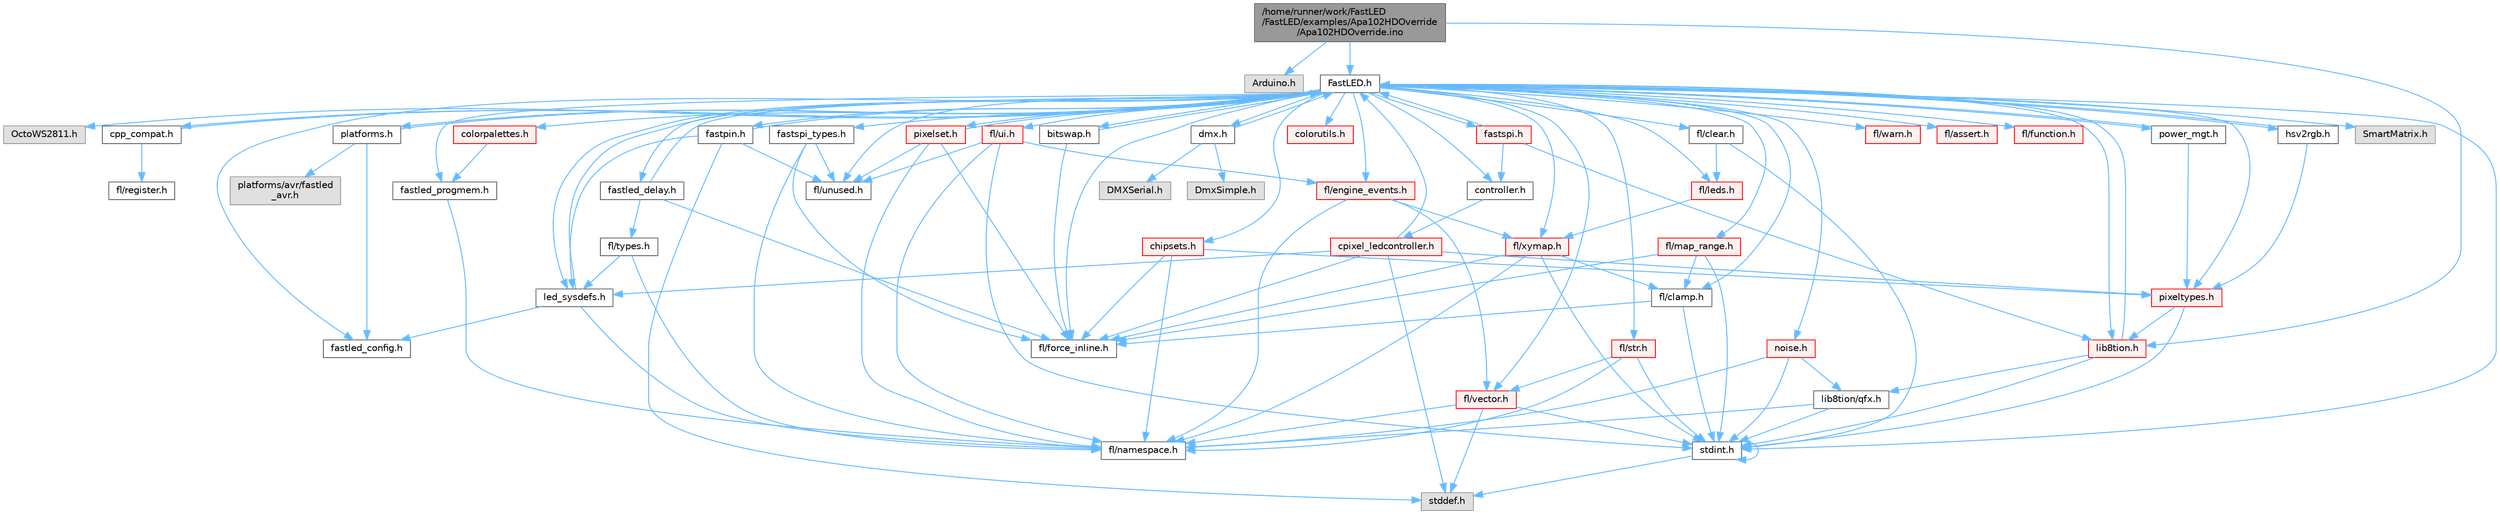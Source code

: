 digraph "/home/runner/work/FastLED/FastLED/examples/Apa102HDOverride/Apa102HDOverride.ino"
{
 // INTERACTIVE_SVG=YES
 // LATEX_PDF_SIZE
  bgcolor="transparent";
  edge [fontname=Helvetica,fontsize=10,labelfontname=Helvetica,labelfontsize=10];
  node [fontname=Helvetica,fontsize=10,shape=box,height=0.2,width=0.4];
  Node1 [id="Node000001",label="/home/runner/work/FastLED\l/FastLED/examples/Apa102HDOverride\l/Apa102HDOverride.ino",height=0.2,width=0.4,color="gray40", fillcolor="grey60", style="filled", fontcolor="black",tooltip=" "];
  Node1 -> Node2 [id="edge1_Node000001_Node000002",color="steelblue1",style="solid",tooltip=" "];
  Node2 [id="Node000002",label="Arduino.h",height=0.2,width=0.4,color="grey60", fillcolor="#E0E0E0", style="filled",tooltip=" "];
  Node1 -> Node3 [id="edge2_Node000001_Node000003",color="steelblue1",style="solid",tooltip=" "];
  Node3 [id="Node000003",label="FastLED.h",height=0.2,width=0.4,color="grey40", fillcolor="white", style="filled",URL="$db/d97/_fast_l_e_d_8h.html",tooltip="central include file for FastLED, defines the CFastLED class/object"];
  Node3 -> Node4 [id="edge3_Node000003_Node000004",color="steelblue1",style="solid",tooltip=" "];
  Node4 [id="Node000004",label="stdint.h",height=0.2,width=0.4,color="grey40", fillcolor="white", style="filled",URL="$df/dd8/stdint_8h.html",tooltip=" "];
  Node4 -> Node5 [id="edge4_Node000004_Node000005",color="steelblue1",style="solid",tooltip=" "];
  Node5 [id="Node000005",label="stddef.h",height=0.2,width=0.4,color="grey60", fillcolor="#E0E0E0", style="filled",tooltip=" "];
  Node4 -> Node4 [id="edge5_Node000004_Node000004",color="steelblue1",style="solid",tooltip=" "];
  Node3 -> Node6 [id="edge6_Node000003_Node000006",color="steelblue1",style="solid",tooltip=" "];
  Node6 [id="Node000006",label="SmartMatrix.h",height=0.2,width=0.4,color="grey60", fillcolor="#E0E0E0", style="filled",tooltip=" "];
  Node3 -> Node7 [id="edge7_Node000003_Node000007",color="steelblue1",style="solid",tooltip=" "];
  Node7 [id="Node000007",label="OctoWS2811.h",height=0.2,width=0.4,color="grey60", fillcolor="#E0E0E0", style="filled",tooltip=" "];
  Node3 -> Node8 [id="edge8_Node000003_Node000008",color="steelblue1",style="solid",tooltip=" "];
  Node8 [id="Node000008",label="fl/force_inline.h",height=0.2,width=0.4,color="grey40", fillcolor="white", style="filled",URL="$d4/d64/force__inline_8h.html",tooltip=" "];
  Node3 -> Node9 [id="edge9_Node000003_Node000009",color="steelblue1",style="solid",tooltip=" "];
  Node9 [id="Node000009",label="cpp_compat.h",height=0.2,width=0.4,color="grey40", fillcolor="white", style="filled",URL="$d9/d13/cpp__compat_8h.html",tooltip="Compatibility functions based on C++ version."];
  Node9 -> Node3 [id="edge10_Node000009_Node000003",color="steelblue1",style="solid",tooltip=" "];
  Node9 -> Node10 [id="edge11_Node000009_Node000010",color="steelblue1",style="solid",tooltip=" "];
  Node10 [id="Node000010",label="fl/register.h",height=0.2,width=0.4,color="grey40", fillcolor="white", style="filled",URL="$df/d80/register_8h.html",tooltip=" "];
  Node3 -> Node11 [id="edge12_Node000003_Node000011",color="steelblue1",style="solid",tooltip=" "];
  Node11 [id="Node000011",label="fastled_config.h",height=0.2,width=0.4,color="grey40", fillcolor="white", style="filled",URL="$d5/d11/fastled__config_8h.html",tooltip="Contains definitions that can be used to configure FastLED at compile time."];
  Node3 -> Node12 [id="edge13_Node000003_Node000012",color="steelblue1",style="solid",tooltip=" "];
  Node12 [id="Node000012",label="led_sysdefs.h",height=0.2,width=0.4,color="grey40", fillcolor="white", style="filled",URL="$d9/d3e/led__sysdefs_8h.html",tooltip="Determines which platform system definitions to include."];
  Node12 -> Node3 [id="edge14_Node000012_Node000003",color="steelblue1",style="solid",tooltip=" "];
  Node12 -> Node11 [id="edge15_Node000012_Node000011",color="steelblue1",style="solid",tooltip=" "];
  Node12 -> Node13 [id="edge16_Node000012_Node000013",color="steelblue1",style="solid",tooltip=" "];
  Node13 [id="Node000013",label="fl/namespace.h",height=0.2,width=0.4,color="grey40", fillcolor="white", style="filled",URL="$df/d2a/namespace_8h.html",tooltip="Implements the FastLED namespace macros."];
  Node3 -> Node14 [id="edge17_Node000003_Node000014",color="steelblue1",style="solid",tooltip=" "];
  Node14 [id="Node000014",label="fastled_delay.h",height=0.2,width=0.4,color="grey40", fillcolor="white", style="filled",URL="$d0/da8/fastled__delay_8h.html",tooltip="Utility functions and classes for managing delay cycles."];
  Node14 -> Node3 [id="edge18_Node000014_Node000003",color="steelblue1",style="solid",tooltip=" "];
  Node14 -> Node15 [id="edge19_Node000014_Node000015",color="steelblue1",style="solid",tooltip=" "];
  Node15 [id="Node000015",label="fl/types.h",height=0.2,width=0.4,color="grey40", fillcolor="white", style="filled",URL="$d7/da1/fl_2types_8h.html",tooltip=" "];
  Node15 -> Node13 [id="edge20_Node000015_Node000013",color="steelblue1",style="solid",tooltip=" "];
  Node15 -> Node12 [id="edge21_Node000015_Node000012",color="steelblue1",style="solid",tooltip=" "];
  Node14 -> Node8 [id="edge22_Node000014_Node000008",color="steelblue1",style="solid",tooltip=" "];
  Node3 -> Node16 [id="edge23_Node000003_Node000016",color="steelblue1",style="solid",tooltip=" "];
  Node16 [id="Node000016",label="bitswap.h",height=0.2,width=0.4,color="grey40", fillcolor="white", style="filled",URL="$de/ded/bitswap_8h.html",tooltip="Functions for doing a rotation of bits/bytes used by parallel output."];
  Node16 -> Node3 [id="edge24_Node000016_Node000003",color="steelblue1",style="solid",tooltip=" "];
  Node16 -> Node8 [id="edge25_Node000016_Node000008",color="steelblue1",style="solid",tooltip=" "];
  Node3 -> Node17 [id="edge26_Node000003_Node000017",color="steelblue1",style="solid",tooltip=" "];
  Node17 [id="Node000017",label="controller.h",height=0.2,width=0.4,color="grey40", fillcolor="white", style="filled",URL="$d2/dd9/controller_8h.html",tooltip="deprecated: base definitions used by led controllers for writing out led data"];
  Node17 -> Node18 [id="edge27_Node000017_Node000018",color="steelblue1",style="solid",tooltip=" "];
  Node18 [id="Node000018",label="cpixel_ledcontroller.h",height=0.2,width=0.4,color="red", fillcolor="#FFF0F0", style="filled",URL="$d9/d57/cpixel__ledcontroller_8h.html",tooltip="defines the templated version of the CLEDController class"];
  Node18 -> Node5 [id="edge28_Node000018_Node000005",color="steelblue1",style="solid",tooltip=" "];
  Node18 -> Node3 [id="edge29_Node000018_Node000003",color="steelblue1",style="solid",tooltip=" "];
  Node18 -> Node12 [id="edge30_Node000018_Node000012",color="steelblue1",style="solid",tooltip=" "];
  Node18 -> Node19 [id="edge31_Node000018_Node000019",color="steelblue1",style="solid",tooltip=" "];
  Node19 [id="Node000019",label="pixeltypes.h",height=0.2,width=0.4,color="red", fillcolor="#FFF0F0", style="filled",URL="$d2/dba/pixeltypes_8h.html",tooltip="Includes defintions for RGB and HSV pixels."];
  Node19 -> Node4 [id="edge32_Node000019_Node000004",color="steelblue1",style="solid",tooltip=" "];
  Node19 -> Node20 [id="edge33_Node000019_Node000020",color="steelblue1",style="solid",tooltip=" "];
  Node20 [id="Node000020",label="lib8tion.h",height=0.2,width=0.4,color="red", fillcolor="#FFF0F0", style="filled",URL="$df/da5/lib8tion_8h.html",tooltip="Fast, efficient 8-bit math functions specifically designed for high-performance LED programming."];
  Node20 -> Node3 [id="edge34_Node000020_Node000003",color="steelblue1",style="solid",tooltip=" "];
  Node20 -> Node4 [id="edge35_Node000020_Node000004",color="steelblue1",style="solid",tooltip=" "];
  Node20 -> Node23 [id="edge36_Node000020_Node000023",color="steelblue1",style="solid",tooltip=" "];
  Node23 [id="Node000023",label="lib8tion/qfx.h",height=0.2,width=0.4,color="grey40", fillcolor="white", style="filled",URL="$d2/d19/qfx_8h.html",tooltip=" "];
  Node23 -> Node4 [id="edge37_Node000023_Node000004",color="steelblue1",style="solid",tooltip=" "];
  Node23 -> Node13 [id="edge38_Node000023_Node000013",color="steelblue1",style="solid",tooltip=" "];
  Node18 -> Node8 [id="edge39_Node000018_Node000008",color="steelblue1",style="solid",tooltip=" "];
  Node3 -> Node69 [id="edge40_Node000003_Node000069",color="steelblue1",style="solid",tooltip=" "];
  Node69 [id="Node000069",label="fastpin.h",height=0.2,width=0.4,color="grey40", fillcolor="white", style="filled",URL="$db/d65/fastpin_8h.html",tooltip="Class base definitions for defining fast pin access."];
  Node69 -> Node3 [id="edge41_Node000069_Node000003",color="steelblue1",style="solid",tooltip=" "];
  Node69 -> Node12 [id="edge42_Node000069_Node000012",color="steelblue1",style="solid",tooltip=" "];
  Node69 -> Node5 [id="edge43_Node000069_Node000005",color="steelblue1",style="solid",tooltip=" "];
  Node69 -> Node56 [id="edge44_Node000069_Node000056",color="steelblue1",style="solid",tooltip=" "];
  Node56 [id="Node000056",label="fl/unused.h",height=0.2,width=0.4,color="grey40", fillcolor="white", style="filled",URL="$d8/d4b/unused_8h.html",tooltip=" "];
  Node3 -> Node70 [id="edge45_Node000003_Node000070",color="steelblue1",style="solid",tooltip=" "];
  Node70 [id="Node000070",label="fastspi_types.h",height=0.2,width=0.4,color="grey40", fillcolor="white", style="filled",URL="$d2/ddb/fastspi__types_8h.html",tooltip="Data types and constants used by SPI interfaces."];
  Node70 -> Node8 [id="edge46_Node000070_Node000008",color="steelblue1",style="solid",tooltip=" "];
  Node70 -> Node13 [id="edge47_Node000070_Node000013",color="steelblue1",style="solid",tooltip=" "];
  Node70 -> Node56 [id="edge48_Node000070_Node000056",color="steelblue1",style="solid",tooltip=" "];
  Node3 -> Node71 [id="edge49_Node000003_Node000071",color="steelblue1",style="solid",tooltip=" "];
  Node71 [id="Node000071",label="dmx.h",height=0.2,width=0.4,color="grey40", fillcolor="white", style="filled",URL="$d3/de1/dmx_8h.html",tooltip="Defines the DMX512-based LED controllers."];
  Node71 -> Node3 [id="edge50_Node000071_Node000003",color="steelblue1",style="solid",tooltip=" "];
  Node71 -> Node72 [id="edge51_Node000071_Node000072",color="steelblue1",style="solid",tooltip=" "];
  Node72 [id="Node000072",label="DmxSimple.h",height=0.2,width=0.4,color="grey60", fillcolor="#E0E0E0", style="filled",tooltip=" "];
  Node71 -> Node73 [id="edge52_Node000071_Node000073",color="steelblue1",style="solid",tooltip=" "];
  Node73 [id="Node000073",label="DMXSerial.h",height=0.2,width=0.4,color="grey60", fillcolor="#E0E0E0", style="filled",tooltip=" "];
  Node3 -> Node74 [id="edge53_Node000003_Node000074",color="steelblue1",style="solid",tooltip=" "];
  Node74 [id="Node000074",label="platforms.h",height=0.2,width=0.4,color="grey40", fillcolor="white", style="filled",URL="$da/dc9/platforms_8h.html",tooltip="Determines which platforms headers to include."];
  Node74 -> Node3 [id="edge54_Node000074_Node000003",color="steelblue1",style="solid",tooltip=" "];
  Node74 -> Node11 [id="edge55_Node000074_Node000011",color="steelblue1",style="solid",tooltip=" "];
  Node74 -> Node75 [id="edge56_Node000074_Node000075",color="steelblue1",style="solid",tooltip=" "];
  Node75 [id="Node000075",label="platforms/avr/fastled\l_avr.h",height=0.2,width=0.4,color="grey60", fillcolor="#E0E0E0", style="filled",tooltip=" "];
  Node3 -> Node76 [id="edge57_Node000003_Node000076",color="steelblue1",style="solid",tooltip=" "];
  Node76 [id="Node000076",label="fastled_progmem.h",height=0.2,width=0.4,color="grey40", fillcolor="white", style="filled",URL="$df/dab/fastled__progmem_8h.html",tooltip="Wrapper definitions to allow seamless use of PROGMEM in environments that have it."];
  Node76 -> Node13 [id="edge58_Node000076_Node000013",color="steelblue1",style="solid",tooltip=" "];
  Node3 -> Node20 [id="edge59_Node000003_Node000020",color="steelblue1",style="solid",tooltip=" "];
  Node3 -> Node19 [id="edge60_Node000003_Node000019",color="steelblue1",style="solid",tooltip=" "];
  Node3 -> Node77 [id="edge61_Node000003_Node000077",color="steelblue1",style="solid",tooltip=" "];
  Node77 [id="Node000077",label="hsv2rgb.h",height=0.2,width=0.4,color="grey40", fillcolor="white", style="filled",URL="$de/d9a/hsv2rgb_8h.html",tooltip="Functions to convert from the HSV colorspace to the RGB colorspace."];
  Node77 -> Node3 [id="edge62_Node000077_Node000003",color="steelblue1",style="solid",tooltip=" "];
  Node77 -> Node19 [id="edge63_Node000077_Node000019",color="steelblue1",style="solid",tooltip=" "];
  Node3 -> Node78 [id="edge64_Node000003_Node000078",color="steelblue1",style="solid",tooltip=" "];
  Node78 [id="Node000078",label="colorutils.h",height=0.2,width=0.4,color="red", fillcolor="#FFF0F0", style="filled",URL="$d1/dfb/colorutils_8h.html",tooltip=" "];
  Node3 -> Node84 [id="edge65_Node000003_Node000084",color="steelblue1",style="solid",tooltip=" "];
  Node84 [id="Node000084",label="pixelset.h",height=0.2,width=0.4,color="red", fillcolor="#FFF0F0", style="filled",URL="$d4/d46/pixelset_8h.html",tooltip="Declares classes for managing logical groups of LEDs."];
  Node84 -> Node8 [id="edge66_Node000084_Node000008",color="steelblue1",style="solid",tooltip=" "];
  Node84 -> Node13 [id="edge67_Node000084_Node000013",color="steelblue1",style="solid",tooltip=" "];
  Node84 -> Node56 [id="edge68_Node000084_Node000056",color="steelblue1",style="solid",tooltip=" "];
  Node84 -> Node3 [id="edge69_Node000084_Node000003",color="steelblue1",style="solid",tooltip=" "];
  Node3 -> Node86 [id="edge70_Node000003_Node000086",color="steelblue1",style="solid",tooltip=" "];
  Node86 [id="Node000086",label="colorpalettes.h",height=0.2,width=0.4,color="red", fillcolor="#FFF0F0", style="filled",URL="$dc/dcc/colorpalettes_8h.html",tooltip="Declarations for the predefined color palettes supplied by FastLED."];
  Node86 -> Node76 [id="edge71_Node000086_Node000076",color="steelblue1",style="solid",tooltip=" "];
  Node3 -> Node87 [id="edge72_Node000003_Node000087",color="steelblue1",style="solid",tooltip=" "];
  Node87 [id="Node000087",label="noise.h",height=0.2,width=0.4,color="red", fillcolor="#FFF0F0", style="filled",URL="$d1/d31/noise_8h.html",tooltip="Functions to generate and fill arrays with noise."];
  Node87 -> Node4 [id="edge73_Node000087_Node000004",color="steelblue1",style="solid",tooltip=" "];
  Node87 -> Node13 [id="edge74_Node000087_Node000013",color="steelblue1",style="solid",tooltip=" "];
  Node87 -> Node23 [id="edge75_Node000087_Node000023",color="steelblue1",style="solid",tooltip=" "];
  Node3 -> Node88 [id="edge76_Node000003_Node000088",color="steelblue1",style="solid",tooltip=" "];
  Node88 [id="Node000088",label="power_mgt.h",height=0.2,width=0.4,color="grey40", fillcolor="white", style="filled",URL="$dc/d5b/power__mgt_8h.html",tooltip="Functions to limit the power used by FastLED."];
  Node88 -> Node3 [id="edge77_Node000088_Node000003",color="steelblue1",style="solid",tooltip=" "];
  Node88 -> Node19 [id="edge78_Node000088_Node000019",color="steelblue1",style="solid",tooltip=" "];
  Node3 -> Node89 [id="edge79_Node000003_Node000089",color="steelblue1",style="solid",tooltip=" "];
  Node89 [id="Node000089",label="fastspi.h",height=0.2,width=0.4,color="red", fillcolor="#FFF0F0", style="filled",URL="$d6/ddc/fastspi_8h.html",tooltip="Serial peripheral interface (SPI) definitions per platform."];
  Node89 -> Node3 [id="edge80_Node000089_Node000003",color="steelblue1",style="solid",tooltip=" "];
  Node89 -> Node17 [id="edge81_Node000089_Node000017",color="steelblue1",style="solid",tooltip=" "];
  Node89 -> Node20 [id="edge82_Node000089_Node000020",color="steelblue1",style="solid",tooltip=" "];
  Node3 -> Node91 [id="edge83_Node000003_Node000091",color="steelblue1",style="solid",tooltip=" "];
  Node91 [id="Node000091",label="chipsets.h",height=0.2,width=0.4,color="red", fillcolor="#FFF0F0", style="filled",URL="$db/d66/chipsets_8h.html",tooltip="Contains the bulk of the definitions for the various LED chipsets supported."];
  Node91 -> Node19 [id="edge84_Node000091_Node000019",color="steelblue1",style="solid",tooltip=" "];
  Node91 -> Node8 [id="edge85_Node000091_Node000008",color="steelblue1",style="solid",tooltip=" "];
  Node91 -> Node13 [id="edge86_Node000091_Node000013",color="steelblue1",style="solid",tooltip=" "];
  Node3 -> Node57 [id="edge87_Node000003_Node000057",color="steelblue1",style="solid",tooltip=" "];
  Node57 [id="Node000057",label="fl/engine_events.h",height=0.2,width=0.4,color="red", fillcolor="#FFF0F0", style="filled",URL="$db/dc0/engine__events_8h.html",tooltip=" "];
  Node57 -> Node13 [id="edge88_Node000057_Node000013",color="steelblue1",style="solid",tooltip=" "];
  Node57 -> Node36 [id="edge89_Node000057_Node000036",color="steelblue1",style="solid",tooltip=" "];
  Node36 [id="Node000036",label="fl/vector.h",height=0.2,width=0.4,color="red", fillcolor="#FFF0F0", style="filled",URL="$d6/d68/vector_8h.html",tooltip=" "];
  Node36 -> Node5 [id="edge90_Node000036_Node000005",color="steelblue1",style="solid",tooltip=" "];
  Node36 -> Node4 [id="edge91_Node000036_Node000004",color="steelblue1",style="solid",tooltip=" "];
  Node36 -> Node13 [id="edge92_Node000036_Node000013",color="steelblue1",style="solid",tooltip=" "];
  Node57 -> Node66 [id="edge93_Node000057_Node000066",color="steelblue1",style="solid",tooltip=" "];
  Node66 [id="Node000066",label="fl/xymap.h",height=0.2,width=0.4,color="red", fillcolor="#FFF0F0", style="filled",URL="$da/d61/xymap_8h.html",tooltip=" "];
  Node66 -> Node4 [id="edge94_Node000066_Node000004",color="steelblue1",style="solid",tooltip=" "];
  Node66 -> Node29 [id="edge95_Node000066_Node000029",color="steelblue1",style="solid",tooltip=" "];
  Node29 [id="Node000029",label="fl/clamp.h",height=0.2,width=0.4,color="grey40", fillcolor="white", style="filled",URL="$d6/dd3/clamp_8h.html",tooltip=" "];
  Node29 -> Node4 [id="edge96_Node000029_Node000004",color="steelblue1",style="solid",tooltip=" "];
  Node29 -> Node8 [id="edge97_Node000029_Node000008",color="steelblue1",style="solid",tooltip=" "];
  Node66 -> Node8 [id="edge98_Node000066_Node000008",color="steelblue1",style="solid",tooltip=" "];
  Node66 -> Node13 [id="edge99_Node000066_Node000013",color="steelblue1",style="solid",tooltip=" "];
  Node3 -> Node92 [id="edge100_Node000003_Node000092",color="steelblue1",style="solid",tooltip=" "];
  Node92 [id="Node000092",label="fl/leds.h",height=0.2,width=0.4,color="red", fillcolor="#FFF0F0", style="filled",URL="$da/d78/leds_8h.html",tooltip=" "];
  Node92 -> Node66 [id="edge101_Node000092_Node000066",color="steelblue1",style="solid",tooltip=" "];
  Node3 -> Node26 [id="edge102_Node000003_Node000026",color="steelblue1",style="solid",tooltip=" "];
  Node26 [id="Node000026",label="fl/str.h",height=0.2,width=0.4,color="red", fillcolor="#FFF0F0", style="filled",URL="$d1/d93/str_8h.html",tooltip=" "];
  Node26 -> Node4 [id="edge103_Node000026_Node000004",color="steelblue1",style="solid",tooltip=" "];
  Node26 -> Node13 [id="edge104_Node000026_Node000013",color="steelblue1",style="solid",tooltip=" "];
  Node26 -> Node36 [id="edge105_Node000026_Node000036",color="steelblue1",style="solid",tooltip=" "];
  Node3 -> Node66 [id="edge106_Node000003_Node000066",color="steelblue1",style="solid",tooltip=" "];
  Node3 -> Node29 [id="edge107_Node000003_Node000029",color="steelblue1",style="solid",tooltip=" "];
  Node3 -> Node30 [id="edge108_Node000003_Node000030",color="steelblue1",style="solid",tooltip=" "];
  Node30 [id="Node000030",label="fl/map_range.h",height=0.2,width=0.4,color="red", fillcolor="#FFF0F0", style="filled",URL="$d1/d47/map__range_8h.html",tooltip=" "];
  Node30 -> Node4 [id="edge109_Node000030_Node000004",color="steelblue1",style="solid",tooltip=" "];
  Node30 -> Node29 [id="edge110_Node000030_Node000029",color="steelblue1",style="solid",tooltip=" "];
  Node30 -> Node8 [id="edge111_Node000030_Node000008",color="steelblue1",style="solid",tooltip=" "];
  Node3 -> Node93 [id="edge112_Node000003_Node000093",color="steelblue1",style="solid",tooltip=" "];
  Node93 [id="Node000093",label="fl/warn.h",height=0.2,width=0.4,color="red", fillcolor="#FFF0F0", style="filled",URL="$de/d77/warn_8h.html",tooltip=" "];
  Node3 -> Node62 [id="edge113_Node000003_Node000062",color="steelblue1",style="solid",tooltip=" "];
  Node62 [id="Node000062",label="fl/assert.h",height=0.2,width=0.4,color="red", fillcolor="#FFF0F0", style="filled",URL="$dc/da7/assert_8h.html",tooltip=" "];
  Node3 -> Node56 [id="edge114_Node000003_Node000056",color="steelblue1",style="solid",tooltip=" "];
  Node3 -> Node36 [id="edge115_Node000003_Node000036",color="steelblue1",style="solid",tooltip=" "];
  Node3 -> Node96 [id="edge116_Node000003_Node000096",color="steelblue1",style="solid",tooltip=" "];
  Node96 [id="Node000096",label="fl/function.h",height=0.2,width=0.4,color="red", fillcolor="#FFF0F0", style="filled",URL="$dd/d67/function_8h.html",tooltip=" "];
  Node3 -> Node97 [id="edge117_Node000003_Node000097",color="steelblue1",style="solid",tooltip=" "];
  Node97 [id="Node000097",label="fl/clear.h",height=0.2,width=0.4,color="grey40", fillcolor="white", style="filled",URL="$df/db0/clear_8h.html",tooltip=" "];
  Node97 -> Node92 [id="edge118_Node000097_Node000092",color="steelblue1",style="solid",tooltip=" "];
  Node97 -> Node4 [id="edge119_Node000097_Node000004",color="steelblue1",style="solid",tooltip=" "];
  Node3 -> Node98 [id="edge120_Node000003_Node000098",color="steelblue1",style="solid",tooltip=" "];
  Node98 [id="Node000098",label="fl/ui.h",height=0.2,width=0.4,color="red", fillcolor="#FFF0F0", style="filled",URL="$d9/d3b/ui_8h.html",tooltip=" "];
  Node98 -> Node4 [id="edge121_Node000098_Node000004",color="steelblue1",style="solid",tooltip=" "];
  Node98 -> Node57 [id="edge122_Node000098_Node000057",color="steelblue1",style="solid",tooltip=" "];
  Node98 -> Node13 [id="edge123_Node000098_Node000013",color="steelblue1",style="solid",tooltip=" "];
  Node98 -> Node56 [id="edge124_Node000098_Node000056",color="steelblue1",style="solid",tooltip=" "];
  Node1 -> Node20 [id="edge125_Node000001_Node000020",color="steelblue1",style="solid",tooltip=" "];
}
